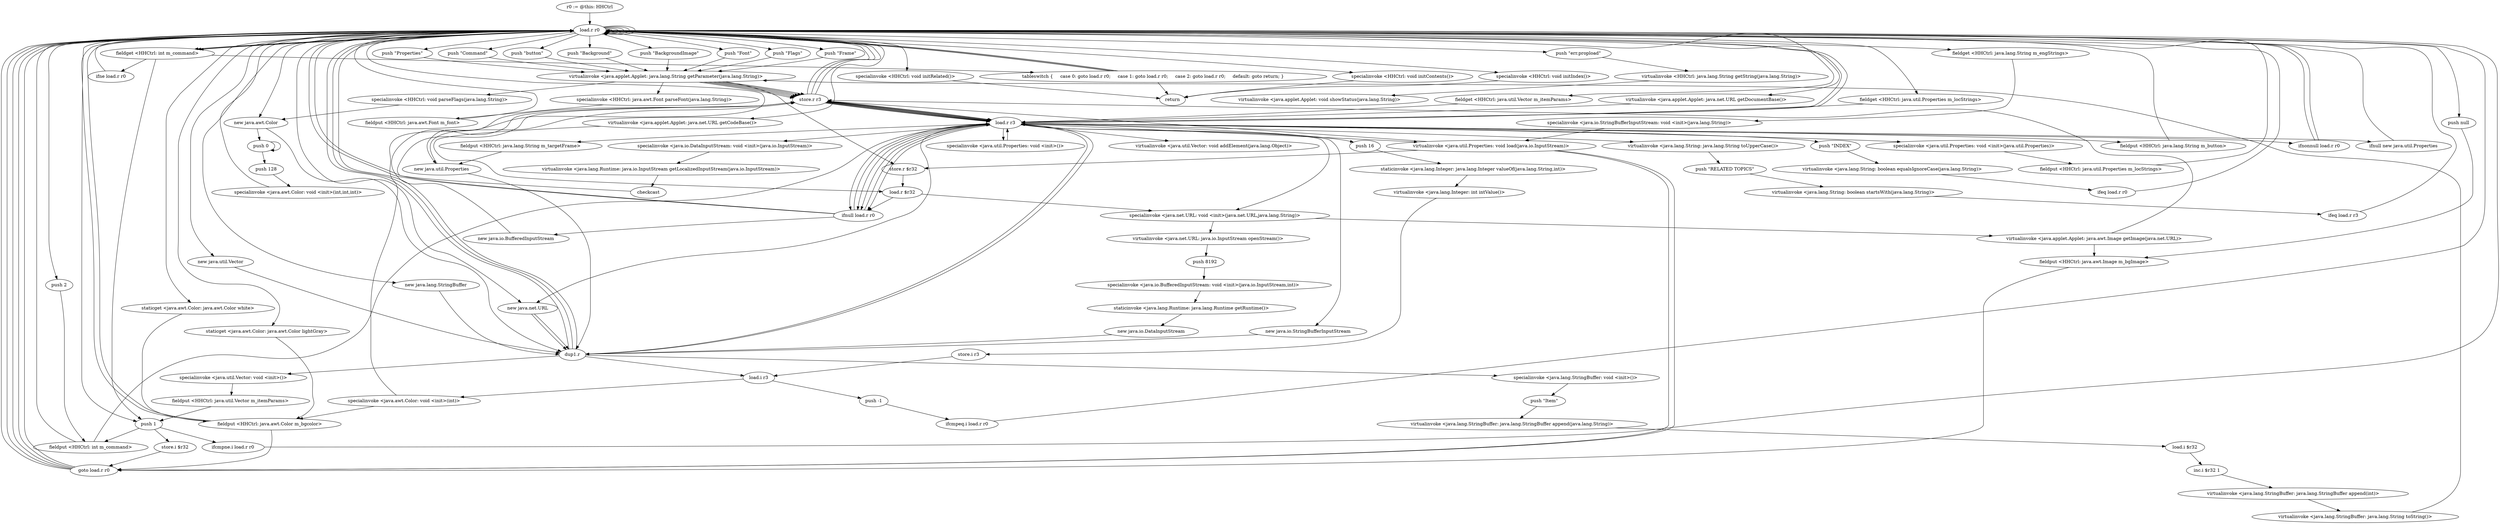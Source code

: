 digraph "" {
    "r0 := @this: HHCtrl"
    "load.r r0"
    "r0 := @this: HHCtrl"->"load.r r0";
    "push \"Command\""
    "load.r r0"->"push \"Command\"";
    "virtualinvoke <java.applet.Applet: java.lang.String getParameter(java.lang.String)>"
    "push \"Command\""->"virtualinvoke <java.applet.Applet: java.lang.String getParameter(java.lang.String)>";
    "store.r r3"
    "virtualinvoke <java.applet.Applet: java.lang.String getParameter(java.lang.String)>"->"store.r r3";
    "load.r r3"
    "store.r r3"->"load.r r3";
    "ifnull load.r r0"
    "load.r r3"->"ifnull load.r r0";
    "ifnull load.r r0"->"load.r r3";
    "virtualinvoke <java.lang.String: java.lang.String toUpperCase()>"
    "load.r r3"->"virtualinvoke <java.lang.String: java.lang.String toUpperCase()>";
    "push \"RELATED TOPICS\""
    "virtualinvoke <java.lang.String: java.lang.String toUpperCase()>"->"push \"RELATED TOPICS\"";
    "virtualinvoke <java.lang.String: boolean startsWith(java.lang.String)>"
    "push \"RELATED TOPICS\""->"virtualinvoke <java.lang.String: boolean startsWith(java.lang.String)>";
    "ifeq load.r r3"
    "virtualinvoke <java.lang.String: boolean startsWith(java.lang.String)>"->"ifeq load.r r3";
    "ifeq load.r r3"->"load.r r0";
    "push 2"
    "load.r r0"->"push 2";
    "fieldput <HHCtrl: int m_command>"
    "push 2"->"fieldput <HHCtrl: int m_command>";
    "fieldput <HHCtrl: int m_command>"->"load.r r3";
    "push \"INDEX\""
    "load.r r3"->"push \"INDEX\"";
    "virtualinvoke <java.lang.String: boolean equalsIgnoreCase(java.lang.String)>"
    "push \"INDEX\""->"virtualinvoke <java.lang.String: boolean equalsIgnoreCase(java.lang.String)>";
    "ifeq load.r r0"
    "virtualinvoke <java.lang.String: boolean equalsIgnoreCase(java.lang.String)>"->"ifeq load.r r0";
    "ifeq load.r r0"->"load.r r0";
    "push 1"
    "load.r r0"->"push 1";
    "push 1"->"fieldput <HHCtrl: int m_command>";
    "fieldput <HHCtrl: int m_command>"->"load.r r0";
    "push \"button\""
    "load.r r0"->"push \"button\"";
    "push \"button\""->"virtualinvoke <java.applet.Applet: java.lang.String getParameter(java.lang.String)>";
    "virtualinvoke <java.applet.Applet: java.lang.String getParameter(java.lang.String)>"->"store.r r3";
    "store.r r3"->"load.r r3";
    "load.r r3"->"ifnull load.r r0";
    "ifnull load.r r0"->"load.r r0";
    "load.r r0"->"load.r r3";
    "fieldput <HHCtrl: java.lang.String m_button>"
    "load.r r3"->"fieldput <HHCtrl: java.lang.String m_button>";
    "fieldput <HHCtrl: java.lang.String m_button>"->"load.r r0";
    "new java.util.Vector"
    "load.r r0"->"new java.util.Vector";
    "dup1.r"
    "new java.util.Vector"->"dup1.r";
    "specialinvoke <java.util.Vector: void <init>()>"
    "dup1.r"->"specialinvoke <java.util.Vector: void <init>()>";
    "fieldput <HHCtrl: java.util.Vector m_itemParams>"
    "specialinvoke <java.util.Vector: void <init>()>"->"fieldput <HHCtrl: java.util.Vector m_itemParams>";
    "fieldput <HHCtrl: java.util.Vector m_itemParams>"->"push 1";
    "store.i $r32"
    "push 1"->"store.i $r32";
    "goto load.r r0"
    "store.i $r32"->"goto load.r r0";
    "goto load.r r0"->"load.r r0";
    "new java.lang.StringBuffer"
    "load.r r0"->"new java.lang.StringBuffer";
    "new java.lang.StringBuffer"->"dup1.r";
    "specialinvoke <java.lang.StringBuffer: void <init>()>"
    "dup1.r"->"specialinvoke <java.lang.StringBuffer: void <init>()>";
    "push \"Item\""
    "specialinvoke <java.lang.StringBuffer: void <init>()>"->"push \"Item\"";
    "virtualinvoke <java.lang.StringBuffer: java.lang.StringBuffer append(java.lang.String)>"
    "push \"Item\""->"virtualinvoke <java.lang.StringBuffer: java.lang.StringBuffer append(java.lang.String)>";
    "load.i $r32"
    "virtualinvoke <java.lang.StringBuffer: java.lang.StringBuffer append(java.lang.String)>"->"load.i $r32";
    "inc.i $r32 1"
    "load.i $r32"->"inc.i $r32 1";
    "virtualinvoke <java.lang.StringBuffer: java.lang.StringBuffer append(int)>"
    "inc.i $r32 1"->"virtualinvoke <java.lang.StringBuffer: java.lang.StringBuffer append(int)>";
    "virtualinvoke <java.lang.StringBuffer: java.lang.String toString()>"
    "virtualinvoke <java.lang.StringBuffer: java.lang.StringBuffer append(int)>"->"virtualinvoke <java.lang.StringBuffer: java.lang.String toString()>";
    "virtualinvoke <java.lang.StringBuffer: java.lang.String toString()>"->"virtualinvoke <java.applet.Applet: java.lang.String getParameter(java.lang.String)>";
    "virtualinvoke <java.applet.Applet: java.lang.String getParameter(java.lang.String)>"->"store.r r3";
    "store.r r3"->"load.r r3";
    "ifnonnull load.r r0"
    "load.r r3"->"ifnonnull load.r r0";
    "ifnonnull load.r r0"->"load.r r0";
    "fieldget <HHCtrl: int m_command>"
    "load.r r0"->"fieldget <HHCtrl: int m_command>";
    "ifne load.r r0"
    "fieldget <HHCtrl: int m_command>"->"ifne load.r r0";
    "ifne load.r r0"->"load.r r0";
    "staticget <java.awt.Color: java.awt.Color white>"
    "load.r r0"->"staticget <java.awt.Color: java.awt.Color white>";
    "fieldput <HHCtrl: java.awt.Color m_bgcolor>"
    "staticget <java.awt.Color: java.awt.Color white>"->"fieldput <HHCtrl: java.awt.Color m_bgcolor>";
    "fieldput <HHCtrl: java.awt.Color m_bgcolor>"->"load.r r0";
    "load.r r0"->"fieldget <HHCtrl: int m_command>";
    "fieldget <HHCtrl: int m_command>"->"push 1";
    "ifcmpne.i load.r r0"
    "push 1"->"ifcmpne.i load.r r0";
    "ifcmpne.i load.r r0"->"load.r r0";
    "staticget <java.awt.Color: java.awt.Color lightGray>"
    "load.r r0"->"staticget <java.awt.Color: java.awt.Color lightGray>";
    "staticget <java.awt.Color: java.awt.Color lightGray>"->"fieldput <HHCtrl: java.awt.Color m_bgcolor>";
    "fieldput <HHCtrl: java.awt.Color m_bgcolor>"->"load.r r0";
    "push \"Background\""
    "load.r r0"->"push \"Background\"";
    "push \"Background\""->"virtualinvoke <java.applet.Applet: java.lang.String getParameter(java.lang.String)>";
    "virtualinvoke <java.applet.Applet: java.lang.String getParameter(java.lang.String)>"->"store.r r3";
    "store.r r3"->"load.r r3";
    "load.r r3"->"ifnull load.r r0";
    "ifnull load.r r0"->"load.r r3";
    "push 16"
    "load.r r3"->"push 16";
    "staticinvoke <java.lang.Integer: java.lang.Integer valueOf(java.lang.String,int)>"
    "push 16"->"staticinvoke <java.lang.Integer: java.lang.Integer valueOf(java.lang.String,int)>";
    "virtualinvoke <java.lang.Integer: int intValue()>"
    "staticinvoke <java.lang.Integer: java.lang.Integer valueOf(java.lang.String,int)>"->"virtualinvoke <java.lang.Integer: int intValue()>";
    "store.i r3"
    "virtualinvoke <java.lang.Integer: int intValue()>"->"store.i r3";
    "load.i r3"
    "store.i r3"->"load.i r3";
    "push -1"
    "load.i r3"->"push -1";
    "ifcmpeq.i load.r r0"
    "push -1"->"ifcmpeq.i load.r r0";
    "ifcmpeq.i load.r r0"->"load.r r0";
    "new java.awt.Color"
    "load.r r0"->"new java.awt.Color";
    "new java.awt.Color"->"dup1.r";
    "dup1.r"->"load.i r3";
    "specialinvoke <java.awt.Color: void <init>(int)>"
    "load.i r3"->"specialinvoke <java.awt.Color: void <init>(int)>";
    "specialinvoke <java.awt.Color: void <init>(int)>"->"fieldput <HHCtrl: java.awt.Color m_bgcolor>";
    "fieldput <HHCtrl: java.awt.Color m_bgcolor>"->"goto load.r r0";
    "goto load.r r0"->"load.r r0";
    "push \"BackgroundImage\""
    "load.r r0"->"push \"BackgroundImage\"";
    "push \"BackgroundImage\""->"virtualinvoke <java.applet.Applet: java.lang.String getParameter(java.lang.String)>";
    "virtualinvoke <java.applet.Applet: java.lang.String getParameter(java.lang.String)>"->"store.r r3";
    "store.r r3"->"load.r r3";
    "load.r r3"->"ifnull load.r r0";
    "ifnull load.r r0"->"load.r r0";
    "load.r r0"->"load.r r0";
    "new java.net.URL"
    "load.r r0"->"new java.net.URL";
    "new java.net.URL"->"dup1.r";
    "dup1.r"->"load.r r0";
    "virtualinvoke <java.applet.Applet: java.net.URL getDocumentBase()>"
    "load.r r0"->"virtualinvoke <java.applet.Applet: java.net.URL getDocumentBase()>";
    "virtualinvoke <java.applet.Applet: java.net.URL getDocumentBase()>"->"load.r r3";
    "specialinvoke <java.net.URL: void <init>(java.net.URL,java.lang.String)>"
    "load.r r3"->"specialinvoke <java.net.URL: void <init>(java.net.URL,java.lang.String)>";
    "virtualinvoke <java.applet.Applet: java.awt.Image getImage(java.net.URL)>"
    "specialinvoke <java.net.URL: void <init>(java.net.URL,java.lang.String)>"->"virtualinvoke <java.applet.Applet: java.awt.Image getImage(java.net.URL)>";
    "fieldput <HHCtrl: java.awt.Image m_bgImage>"
    "virtualinvoke <java.applet.Applet: java.awt.Image getImage(java.net.URL)>"->"fieldput <HHCtrl: java.awt.Image m_bgImage>";
    "fieldput <HHCtrl: java.awt.Image m_bgImage>"->"goto load.r r0";
    "goto load.r r0"->"load.r r0";
    "load.r r0"->"load.r r0";
    "load.r r0"->"load.r r0";
    "push \"Font\""
    "load.r r0"->"push \"Font\"";
    "push \"Font\""->"virtualinvoke <java.applet.Applet: java.lang.String getParameter(java.lang.String)>";
    "specialinvoke <HHCtrl: java.awt.Font parseFont(java.lang.String)>"
    "virtualinvoke <java.applet.Applet: java.lang.String getParameter(java.lang.String)>"->"specialinvoke <HHCtrl: java.awt.Font parseFont(java.lang.String)>";
    "fieldput <HHCtrl: java.awt.Font m_font>"
    "specialinvoke <HHCtrl: java.awt.Font parseFont(java.lang.String)>"->"fieldput <HHCtrl: java.awt.Font m_font>";
    "fieldput <HHCtrl: java.awt.Font m_font>"->"load.r r0";
    "load.r r0"->"load.r r0";
    "push \"Flags\""
    "load.r r0"->"push \"Flags\"";
    "push \"Flags\""->"virtualinvoke <java.applet.Applet: java.lang.String getParameter(java.lang.String)>";
    "specialinvoke <HHCtrl: void parseFlags(java.lang.String)>"
    "virtualinvoke <java.applet.Applet: java.lang.String getParameter(java.lang.String)>"->"specialinvoke <HHCtrl: void parseFlags(java.lang.String)>";
    "specialinvoke <HHCtrl: void parseFlags(java.lang.String)>"->"new java.awt.Color";
    "push 0"
    "new java.awt.Color"->"push 0";
    "push 0"->"push 0";
    "push 128"
    "push 0"->"push 128";
    "specialinvoke <java.awt.Color: void <init>(int,int,int)>"
    "push 128"->"specialinvoke <java.awt.Color: void <init>(int,int,int)>";
    "specialinvoke <java.awt.Color: void <init>(int,int,int)>"->"load.r r0";
    "push \"Frame\""
    "load.r r0"->"push \"Frame\"";
    "push \"Frame\""->"virtualinvoke <java.applet.Applet: java.lang.String getParameter(java.lang.String)>";
    "virtualinvoke <java.applet.Applet: java.lang.String getParameter(java.lang.String)>"->"store.r r3";
    "store.r r3"->"load.r r3";
    "ifnull new java.util.Properties"
    "load.r r3"->"ifnull new java.util.Properties";
    "ifnull new java.util.Properties"->"load.r r0";
    "load.r r0"->"load.r r3";
    "fieldput <HHCtrl: java.lang.String m_targetFrame>"
    "load.r r3"->"fieldput <HHCtrl: java.lang.String m_targetFrame>";
    "new java.util.Properties"
    "fieldput <HHCtrl: java.lang.String m_targetFrame>"->"new java.util.Properties";
    "new java.util.Properties"->"store.r r3";
    "store.r r3"->"load.r r3";
    "specialinvoke <java.util.Properties: void <init>()>"
    "load.r r3"->"specialinvoke <java.util.Properties: void <init>()>";
    "specialinvoke <java.util.Properties: void <init>()>"->"load.r r3";
    "new java.io.StringBufferInputStream"
    "load.r r3"->"new java.io.StringBufferInputStream";
    "new java.io.StringBufferInputStream"->"dup1.r";
    "dup1.r"->"load.r r0";
    "fieldget <HHCtrl: java.lang.String m_engStrings>"
    "load.r r0"->"fieldget <HHCtrl: java.lang.String m_engStrings>";
    "specialinvoke <java.io.StringBufferInputStream: void <init>(java.lang.String)>"
    "fieldget <HHCtrl: java.lang.String m_engStrings>"->"specialinvoke <java.io.StringBufferInputStream: void <init>(java.lang.String)>";
    "virtualinvoke <java.util.Properties: void load(java.io.InputStream)>"
    "specialinvoke <java.io.StringBufferInputStream: void <init>(java.lang.String)>"->"virtualinvoke <java.util.Properties: void load(java.io.InputStream)>";
    "virtualinvoke <java.util.Properties: void load(java.io.InputStream)>"->"goto load.r r0";
    "goto load.r r0"->"load.r r0";
    "load.r r0"->"new java.util.Properties";
    "new java.util.Properties"->"dup1.r";
    "dup1.r"->"load.r r3";
    "specialinvoke <java.util.Properties: void <init>(java.util.Properties)>"
    "load.r r3"->"specialinvoke <java.util.Properties: void <init>(java.util.Properties)>";
    "fieldput <HHCtrl: java.util.Properties m_locStrings>"
    "specialinvoke <java.util.Properties: void <init>(java.util.Properties)>"->"fieldput <HHCtrl: java.util.Properties m_locStrings>";
    "fieldput <HHCtrl: java.util.Properties m_locStrings>"->"load.r r0";
    "push \"Properties\""
    "load.r r0"->"push \"Properties\"";
    "push \"Properties\""->"virtualinvoke <java.applet.Applet: java.lang.String getParameter(java.lang.String)>";
    "store.r $r32"
    "virtualinvoke <java.applet.Applet: java.lang.String getParameter(java.lang.String)>"->"store.r $r32";
    "load.r $r32"
    "store.r $r32"->"load.r $r32";
    "load.r $r32"->"ifnull load.r r0";
    "new java.io.BufferedInputStream"
    "ifnull load.r r0"->"new java.io.BufferedInputStream";
    "new java.io.BufferedInputStream"->"store.r r3";
    "store.r r3"->"load.r r3";
    "load.r r3"->"new java.net.URL";
    "new java.net.URL"->"dup1.r";
    "dup1.r"->"load.r r0";
    "virtualinvoke <java.applet.Applet: java.net.URL getCodeBase()>"
    "load.r r0"->"virtualinvoke <java.applet.Applet: java.net.URL getCodeBase()>";
    "virtualinvoke <java.applet.Applet: java.net.URL getCodeBase()>"->"load.r $r32";
    "load.r $r32"->"specialinvoke <java.net.URL: void <init>(java.net.URL,java.lang.String)>";
    "virtualinvoke <java.net.URL: java.io.InputStream openStream()>"
    "specialinvoke <java.net.URL: void <init>(java.net.URL,java.lang.String)>"->"virtualinvoke <java.net.URL: java.io.InputStream openStream()>";
    "push 8192"
    "virtualinvoke <java.net.URL: java.io.InputStream openStream()>"->"push 8192";
    "specialinvoke <java.io.BufferedInputStream: void <init>(java.io.InputStream,int)>"
    "push 8192"->"specialinvoke <java.io.BufferedInputStream: void <init>(java.io.InputStream,int)>";
    "staticinvoke <java.lang.Runtime: java.lang.Runtime getRuntime()>"
    "specialinvoke <java.io.BufferedInputStream: void <init>(java.io.InputStream,int)>"->"staticinvoke <java.lang.Runtime: java.lang.Runtime getRuntime()>";
    "new java.io.DataInputStream"
    "staticinvoke <java.lang.Runtime: java.lang.Runtime getRuntime()>"->"new java.io.DataInputStream";
    "new java.io.DataInputStream"->"dup1.r";
    "dup1.r"->"load.r r3";
    "specialinvoke <java.io.DataInputStream: void <init>(java.io.InputStream)>"
    "load.r r3"->"specialinvoke <java.io.DataInputStream: void <init>(java.io.InputStream)>";
    "virtualinvoke <java.lang.Runtime: java.io.InputStream getLocalizedInputStream(java.io.InputStream)>"
    "specialinvoke <java.io.DataInputStream: void <init>(java.io.InputStream)>"->"virtualinvoke <java.lang.Runtime: java.io.InputStream getLocalizedInputStream(java.io.InputStream)>";
    "checkcast"
    "virtualinvoke <java.lang.Runtime: java.io.InputStream getLocalizedInputStream(java.io.InputStream)>"->"checkcast";
    "checkcast"->"store.r r3";
    "store.r r3"->"load.r r0";
    "fieldget <HHCtrl: java.util.Properties m_locStrings>"
    "load.r r0"->"fieldget <HHCtrl: java.util.Properties m_locStrings>";
    "fieldget <HHCtrl: java.util.Properties m_locStrings>"->"load.r r3";
    "load.r r3"->"virtualinvoke <java.util.Properties: void load(java.io.InputStream)>";
    "virtualinvoke <java.util.Properties: void load(java.io.InputStream)>"->"goto load.r r0";
    "goto load.r r0"->"load.r r0";
    "load.r r0"->"fieldget <HHCtrl: int m_command>";
    "tableswitch {     case 0: goto load.r r0;     case 1: goto load.r r0;     case 2: goto load.r r0;     default: goto return; }"
    "fieldget <HHCtrl: int m_command>"->"tableswitch {     case 0: goto load.r r0;     case 1: goto load.r r0;     case 2: goto load.r r0;     default: goto return; }";
    "tableswitch {     case 0: goto load.r r0;     case 1: goto load.r r0;     case 2: goto load.r r0;     default: goto return; }"->"load.r r0";
    "specialinvoke <HHCtrl: void initContents()>"
    "load.r r0"->"specialinvoke <HHCtrl: void initContents()>";
    "return"
    "specialinvoke <HHCtrl: void initContents()>"->"return";
    "tableswitch {     case 0: goto load.r r0;     case 1: goto load.r r0;     case 2: goto load.r r0;     default: goto return; }"->"load.r r0";
    "specialinvoke <HHCtrl: void initIndex()>"
    "load.r r0"->"specialinvoke <HHCtrl: void initIndex()>";
    "specialinvoke <HHCtrl: void initIndex()>"->"return";
    "tableswitch {     case 0: goto load.r r0;     case 1: goto load.r r0;     case 2: goto load.r r0;     default: goto return; }"->"load.r r0";
    "specialinvoke <HHCtrl: void initRelated()>"
    "load.r r0"->"specialinvoke <HHCtrl: void initRelated()>";
    "specialinvoke <HHCtrl: void initRelated()>"->"return";
    "tableswitch {     case 0: goto load.r r0;     case 1: goto load.r r0;     case 2: goto load.r r0;     default: goto return; }"->"return";
    "virtualinvoke <java.util.Properties: void load(java.io.InputStream)>"->"store.r r3";
    "store.r r3"->"load.r r0";
    "load.r r0"->"load.r r0";
    "push \"err.propload\""
    "load.r r0"->"push \"err.propload\"";
    "virtualinvoke <HHCtrl: java.lang.String getString(java.lang.String)>"
    "push \"err.propload\""->"virtualinvoke <HHCtrl: java.lang.String getString(java.lang.String)>";
    "virtualinvoke <java.applet.Applet: void showStatus(java.lang.String)>"
    "virtualinvoke <HHCtrl: java.lang.String getString(java.lang.String)>"->"virtualinvoke <java.applet.Applet: void showStatus(java.lang.String)>";
    "virtualinvoke <java.util.Properties: void load(java.io.InputStream)>"->"store.r $r32";
    "virtualinvoke <java.applet.Applet: java.awt.Image getImage(java.net.URL)>"->"store.r r3";
    "store.r r3"->"load.r r0";
    "push null"
    "load.r r0"->"push null";
    "push null"->"fieldput <HHCtrl: java.awt.Image m_bgImage>";
    "specialinvoke <java.awt.Color: void <init>(int)>"->"store.r r3";
    "ifnonnull load.r r0"->"load.r r0";
    "fieldget <HHCtrl: java.util.Vector m_itemParams>"
    "load.r r0"->"fieldget <HHCtrl: java.util.Vector m_itemParams>";
    "fieldget <HHCtrl: java.util.Vector m_itemParams>"->"load.r r3";
    "virtualinvoke <java.util.Vector: void addElement(java.lang.Object)>"
    "load.r r3"->"virtualinvoke <java.util.Vector: void addElement(java.lang.Object)>";
}
